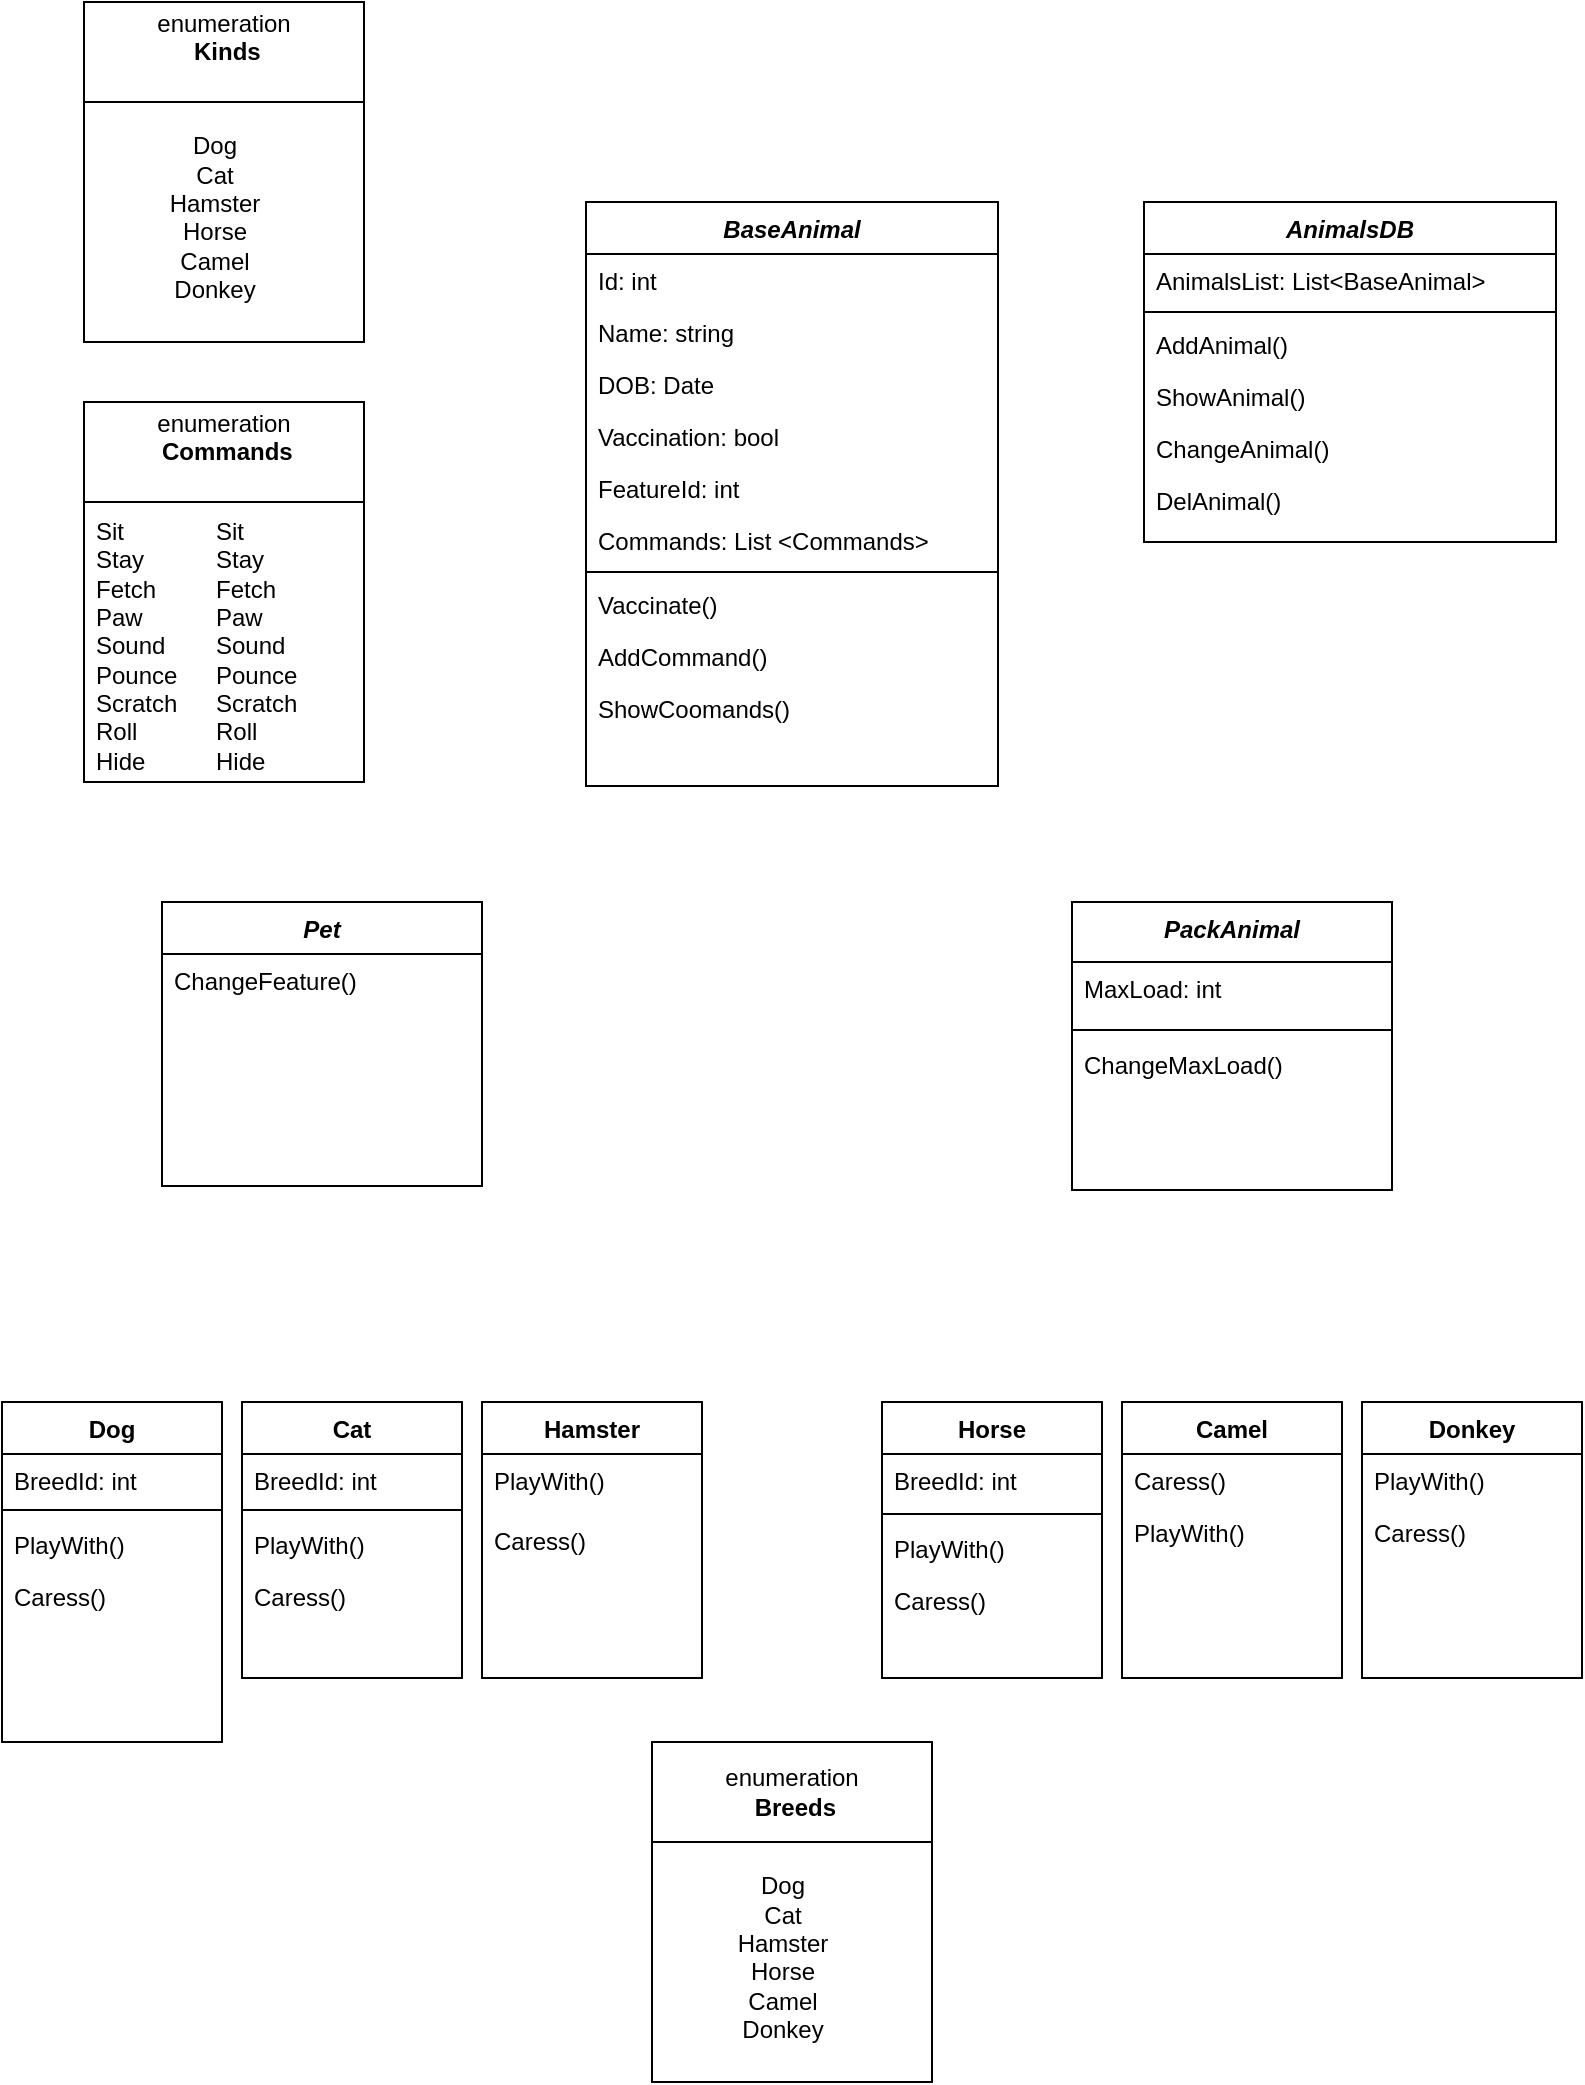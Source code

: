 <mxfile>
    <diagram id="C5RBs43oDa-KdzZeNtuy" name="Page-1">
        <mxGraphModel dx="750" dy="434" grid="1" gridSize="10" guides="1" tooltips="1" connect="1" arrows="1" fold="1" page="1" pageScale="1" pageWidth="827" pageHeight="1169" math="0" shadow="0">
            <root>
                <mxCell id="WIyWlLk6GJQsqaUBKTNV-0"/>
                <mxCell id="WIyWlLk6GJQsqaUBKTNV-1" parent="WIyWlLk6GJQsqaUBKTNV-0"/>
                <mxCell id="zkfFHV4jXpPFQw0GAbJ--0" value="BaseAnimal" style="swimlane;fontStyle=3;align=center;verticalAlign=top;childLayout=stackLayout;horizontal=1;startSize=26;horizontalStack=0;resizeParent=1;resizeLast=0;collapsible=1;marginBottom=0;rounded=0;shadow=0;strokeWidth=1;" parent="WIyWlLk6GJQsqaUBKTNV-1" vertex="1">
                    <mxGeometry x="311" y="110" width="206" height="292" as="geometry">
                        <mxRectangle x="230" y="140" width="160" height="26" as="alternateBounds"/>
                    </mxGeometry>
                </mxCell>
                <mxCell id="7IDRdSxYUs9phmuUMb_G-0" value="Id: int&#10;" style="text;align=left;verticalAlign=top;spacingLeft=4;spacingRight=4;overflow=hidden;rotatable=0;points=[[0,0.5],[1,0.5]];portConstraint=eastwest;" parent="zkfFHV4jXpPFQw0GAbJ--0" vertex="1">
                    <mxGeometry y="26" width="206" height="26" as="geometry"/>
                </mxCell>
                <mxCell id="zkfFHV4jXpPFQw0GAbJ--1" value="Name: string&#10;" style="text;align=left;verticalAlign=top;spacingLeft=4;spacingRight=4;overflow=hidden;rotatable=0;points=[[0,0.5],[1,0.5]];portConstraint=eastwest;" parent="zkfFHV4jXpPFQw0GAbJ--0" vertex="1">
                    <mxGeometry y="52" width="206" height="26" as="geometry"/>
                </mxCell>
                <mxCell id="zkfFHV4jXpPFQw0GAbJ--2" value="DOB: Date&#10;" style="text;align=left;verticalAlign=top;spacingLeft=4;spacingRight=4;overflow=hidden;rotatable=0;points=[[0,0.5],[1,0.5]];portConstraint=eastwest;rounded=0;shadow=0;html=0;" parent="zkfFHV4jXpPFQw0GAbJ--0" vertex="1">
                    <mxGeometry y="78" width="206" height="26" as="geometry"/>
                </mxCell>
                <mxCell id="ydapKLzkqh-_LXzJ8y_M-8" value="Vaccination: bool&#10;&#10;" style="text;align=left;verticalAlign=top;spacingLeft=4;spacingRight=4;overflow=hidden;rotatable=0;points=[[0,0.5],[1,0.5]];portConstraint=eastwest;rounded=0;shadow=0;html=0;" parent="zkfFHV4jXpPFQw0GAbJ--0" vertex="1">
                    <mxGeometry y="104" width="206" height="26" as="geometry"/>
                </mxCell>
                <mxCell id="ydapKLzkqh-_LXzJ8y_M-23" value="FeatureId: int" style="text;align=left;verticalAlign=top;spacingLeft=4;spacingRight=4;overflow=hidden;rotatable=0;points=[[0,0.5],[1,0.5]];portConstraint=eastwest;rounded=0;shadow=0;html=0;" parent="zkfFHV4jXpPFQw0GAbJ--0" vertex="1">
                    <mxGeometry y="130" width="206" height="26" as="geometry"/>
                </mxCell>
                <mxCell id="7IDRdSxYUs9phmuUMb_G-2" value="Commands: List &lt;Commands&gt;" style="text;align=left;verticalAlign=top;spacingLeft=4;spacingRight=4;overflow=hidden;rotatable=0;points=[[0,0.5],[1,0.5]];portConstraint=eastwest;rounded=0;shadow=0;html=0;" parent="zkfFHV4jXpPFQw0GAbJ--0" vertex="1">
                    <mxGeometry y="156" width="206" height="26" as="geometry"/>
                </mxCell>
                <mxCell id="zkfFHV4jXpPFQw0GAbJ--4" value="" style="line;html=1;strokeWidth=1;align=left;verticalAlign=middle;spacingTop=-1;spacingLeft=3;spacingRight=3;rotatable=0;labelPosition=right;points=[];portConstraint=eastwest;" parent="zkfFHV4jXpPFQw0GAbJ--0" vertex="1">
                    <mxGeometry y="182" width="206" height="6" as="geometry"/>
                </mxCell>
                <mxCell id="ydapKLzkqh-_LXzJ8y_M-9" value="Vaccinate()&#10;" style="text;align=left;verticalAlign=top;spacingLeft=4;spacingRight=4;overflow=hidden;rotatable=0;points=[[0,0.5],[1,0.5]];portConstraint=eastwest;" parent="zkfFHV4jXpPFQw0GAbJ--0" vertex="1">
                    <mxGeometry y="188" width="206" height="26" as="geometry"/>
                </mxCell>
                <mxCell id="ydapKLzkqh-_LXzJ8y_M-116" value="AddCommand()" style="text;align=left;verticalAlign=top;spacingLeft=4;spacingRight=4;overflow=hidden;rotatable=0;points=[[0,0.5],[1,0.5]];portConstraint=eastwest;" parent="zkfFHV4jXpPFQw0GAbJ--0" vertex="1">
                    <mxGeometry y="214" width="206" height="26" as="geometry"/>
                </mxCell>
                <mxCell id="ydapKLzkqh-_LXzJ8y_M-117" value="ShowCoomands()" style="text;align=left;verticalAlign=top;spacingLeft=4;spacingRight=4;overflow=hidden;rotatable=0;points=[[0,0.5],[1,0.5]];portConstraint=eastwest;" parent="zkfFHV4jXpPFQw0GAbJ--0" vertex="1">
                    <mxGeometry y="240" width="206" height="26" as="geometry"/>
                </mxCell>
                <mxCell id="zkfFHV4jXpPFQw0GAbJ--6" value="Pet&#10;" style="swimlane;fontStyle=3;align=center;verticalAlign=top;childLayout=stackLayout;horizontal=1;startSize=26;horizontalStack=0;resizeParent=1;resizeLast=0;collapsible=1;marginBottom=0;rounded=0;shadow=0;strokeWidth=1;" parent="WIyWlLk6GJQsqaUBKTNV-1" vertex="1">
                    <mxGeometry x="99" y="460" width="160" height="142" as="geometry">
                        <mxRectangle x="130" y="380" width="160" height="26" as="alternateBounds"/>
                    </mxGeometry>
                </mxCell>
                <mxCell id="0" value="ChangeFeature()" style="text;align=left;verticalAlign=top;spacingLeft=4;spacingRight=4;overflow=hidden;rotatable=0;points=[[0,0.5],[1,0.5]];portConstraint=eastwest;" vertex="1" parent="zkfFHV4jXpPFQw0GAbJ--6">
                    <mxGeometry y="26" width="160" height="26" as="geometry"/>
                </mxCell>
                <mxCell id="zkfFHV4jXpPFQw0GAbJ--13" value="PackAnimal" style="swimlane;fontStyle=3;align=center;verticalAlign=top;childLayout=stackLayout;horizontal=1;startSize=30;horizontalStack=0;resizeParent=1;resizeLast=0;collapsible=1;marginBottom=0;rounded=0;shadow=0;strokeWidth=1;" parent="WIyWlLk6GJQsqaUBKTNV-1" vertex="1">
                    <mxGeometry x="554" y="460" width="160" height="144" as="geometry">
                        <mxRectangle x="340" y="380" width="170" height="26" as="alternateBounds"/>
                    </mxGeometry>
                </mxCell>
                <mxCell id="qw38u8NzfX-p76I9Tb4L-2" value="MaxLoad: int" style="text;align=left;verticalAlign=top;spacingLeft=4;spacingRight=4;overflow=hidden;rotatable=0;points=[[0,0.5],[1,0.5]];portConstraint=eastwest;rounded=0;shadow=0;html=0;" parent="zkfFHV4jXpPFQw0GAbJ--13" vertex="1">
                    <mxGeometry y="30" width="160" height="30" as="geometry"/>
                </mxCell>
                <mxCell id="ydapKLzkqh-_LXzJ8y_M-77" value="" style="line;html=1;strokeWidth=1;align=left;verticalAlign=middle;spacingTop=-1;spacingLeft=3;spacingRight=3;rotatable=0;labelPosition=right;points=[];portConstraint=eastwest;" parent="zkfFHV4jXpPFQw0GAbJ--13" vertex="1">
                    <mxGeometry y="60" width="160" height="8" as="geometry"/>
                </mxCell>
                <mxCell id="qw38u8NzfX-p76I9Tb4L-12" value="ChangeMaxLoad()" style="text;align=left;verticalAlign=top;spacingLeft=4;spacingRight=4;overflow=hidden;rotatable=0;points=[[0,0.5],[1,0.5]];portConstraint=eastwest;" parent="zkfFHV4jXpPFQw0GAbJ--13" vertex="1">
                    <mxGeometry y="68" width="160" height="26" as="geometry"/>
                </mxCell>
                <mxCell id="ydapKLzkqh-_LXzJ8y_M-26" value="Dog" style="swimlane;fontStyle=1;align=center;verticalAlign=top;childLayout=stackLayout;horizontal=1;startSize=26;horizontalStack=0;resizeParent=1;resizeLast=0;collapsible=1;marginBottom=0;rounded=0;shadow=0;strokeWidth=1;" parent="WIyWlLk6GJQsqaUBKTNV-1" vertex="1">
                    <mxGeometry x="19" y="710" width="110" height="170" as="geometry">
                        <mxRectangle x="130" y="380" width="160" height="26" as="alternateBounds"/>
                    </mxGeometry>
                </mxCell>
                <mxCell id="qw38u8NzfX-p76I9Tb4L-0" value="BreedId: int" style="text;align=left;verticalAlign=top;spacingLeft=4;spacingRight=4;overflow=hidden;rotatable=0;points=[[0,0.5],[1,0.5]];portConstraint=eastwest;rounded=0;shadow=0;html=0;" parent="ydapKLzkqh-_LXzJ8y_M-26" vertex="1">
                    <mxGeometry y="26" width="110" height="24" as="geometry"/>
                </mxCell>
                <mxCell id="ydapKLzkqh-_LXzJ8y_M-29" value="" style="line;html=1;strokeWidth=1;align=left;verticalAlign=middle;spacingTop=-1;spacingLeft=3;spacingRight=3;rotatable=0;labelPosition=right;points=[];portConstraint=eastwest;" parent="ydapKLzkqh-_LXzJ8y_M-26" vertex="1">
                    <mxGeometry y="50" width="110" height="8" as="geometry"/>
                </mxCell>
                <mxCell id="ydapKLzkqh-_LXzJ8y_M-30" value="PlayWith()" style="text;align=left;verticalAlign=top;spacingLeft=4;spacingRight=4;overflow=hidden;rotatable=0;points=[[0,0.5],[1,0.5]];portConstraint=eastwest;" parent="ydapKLzkqh-_LXzJ8y_M-26" vertex="1">
                    <mxGeometry y="58" width="110" height="26" as="geometry"/>
                </mxCell>
                <mxCell id="ydapKLzkqh-_LXzJ8y_M-31" value="Caress()" style="text;align=left;verticalAlign=top;spacingLeft=4;spacingRight=4;overflow=hidden;rotatable=0;points=[[0,0.5],[1,0.5]];portConstraint=eastwest;" parent="ydapKLzkqh-_LXzJ8y_M-26" vertex="1">
                    <mxGeometry y="84" width="110" height="26" as="geometry"/>
                </mxCell>
                <mxCell id="ydapKLzkqh-_LXzJ8y_M-56" value="Cat" style="swimlane;fontStyle=1;align=center;verticalAlign=top;childLayout=stackLayout;horizontal=1;startSize=26;horizontalStack=0;resizeParent=1;resizeLast=0;collapsible=1;marginBottom=0;rounded=0;shadow=0;strokeWidth=1;" parent="WIyWlLk6GJQsqaUBKTNV-1" vertex="1">
                    <mxGeometry x="139" y="710" width="110" height="138" as="geometry">
                        <mxRectangle x="130" y="380" width="160" height="26" as="alternateBounds"/>
                    </mxGeometry>
                </mxCell>
                <mxCell id="qw38u8NzfX-p76I9Tb4L-1" value="BreedId: int" style="text;align=left;verticalAlign=top;spacingLeft=4;spacingRight=4;overflow=hidden;rotatable=0;points=[[0,0.5],[1,0.5]];portConstraint=eastwest;rounded=0;shadow=0;html=0;" parent="ydapKLzkqh-_LXzJ8y_M-56" vertex="1">
                    <mxGeometry y="26" width="110" height="24" as="geometry"/>
                </mxCell>
                <mxCell id="ydapKLzkqh-_LXzJ8y_M-59" value="" style="line;html=1;strokeWidth=1;align=left;verticalAlign=middle;spacingTop=-1;spacingLeft=3;spacingRight=3;rotatable=0;labelPosition=right;points=[];portConstraint=eastwest;" parent="ydapKLzkqh-_LXzJ8y_M-56" vertex="1">
                    <mxGeometry y="50" width="110" height="8" as="geometry"/>
                </mxCell>
                <mxCell id="ydapKLzkqh-_LXzJ8y_M-60" value="PlayWith()" style="text;align=left;verticalAlign=top;spacingLeft=4;spacingRight=4;overflow=hidden;rotatable=0;points=[[0,0.5],[1,0.5]];portConstraint=eastwest;" parent="ydapKLzkqh-_LXzJ8y_M-56" vertex="1">
                    <mxGeometry y="58" width="110" height="26" as="geometry"/>
                </mxCell>
                <mxCell id="ydapKLzkqh-_LXzJ8y_M-61" value="Caress()" style="text;align=left;verticalAlign=top;spacingLeft=4;spacingRight=4;overflow=hidden;rotatable=0;points=[[0,0.5],[1,0.5]];portConstraint=eastwest;" parent="ydapKLzkqh-_LXzJ8y_M-56" vertex="1">
                    <mxGeometry y="84" width="110" height="26" as="geometry"/>
                </mxCell>
                <mxCell id="ydapKLzkqh-_LXzJ8y_M-62" value="Hamster" style="swimlane;fontStyle=1;align=center;verticalAlign=top;childLayout=stackLayout;horizontal=1;startSize=26;horizontalStack=0;resizeParent=1;resizeLast=0;collapsible=1;marginBottom=0;rounded=0;shadow=0;strokeWidth=1;" parent="WIyWlLk6GJQsqaUBKTNV-1" vertex="1">
                    <mxGeometry x="259" y="710" width="110" height="138" as="geometry">
                        <mxRectangle x="130" y="380" width="160" height="26" as="alternateBounds"/>
                    </mxGeometry>
                </mxCell>
                <mxCell id="ydapKLzkqh-_LXzJ8y_M-66" value="PlayWith()" style="text;align=left;verticalAlign=top;spacingLeft=4;spacingRight=4;overflow=hidden;rotatable=0;points=[[0,0.5],[1,0.5]];portConstraint=eastwest;" parent="ydapKLzkqh-_LXzJ8y_M-62" vertex="1">
                    <mxGeometry y="26" width="110" height="30" as="geometry"/>
                </mxCell>
                <mxCell id="ydapKLzkqh-_LXzJ8y_M-67" value="Caress()" style="text;align=left;verticalAlign=top;spacingLeft=4;spacingRight=4;overflow=hidden;rotatable=0;points=[[0,0.5],[1,0.5]];portConstraint=eastwest;" parent="ydapKLzkqh-_LXzJ8y_M-62" vertex="1">
                    <mxGeometry y="56" width="110" height="26" as="geometry"/>
                </mxCell>
                <mxCell id="ydapKLzkqh-_LXzJ8y_M-68" value="Horse" style="swimlane;fontStyle=1;align=center;verticalAlign=top;childLayout=stackLayout;horizontal=1;startSize=26;horizontalStack=0;resizeParent=1;resizeLast=0;collapsible=1;marginBottom=0;rounded=0;shadow=0;strokeWidth=1;" parent="WIyWlLk6GJQsqaUBKTNV-1" vertex="1">
                    <mxGeometry x="459" y="710" width="110" height="138" as="geometry">
                        <mxRectangle x="130" y="380" width="160" height="26" as="alternateBounds"/>
                    </mxGeometry>
                </mxCell>
                <mxCell id="ydapKLzkqh-_LXzJ8y_M-69" value="BreedId: int" style="text;align=left;verticalAlign=top;spacingLeft=4;spacingRight=4;overflow=hidden;rotatable=0;points=[[0,0.5],[1,0.5]];portConstraint=eastwest;rounded=0;shadow=0;html=0;" parent="ydapKLzkqh-_LXzJ8y_M-68" vertex="1">
                    <mxGeometry y="26" width="110" height="26" as="geometry"/>
                </mxCell>
                <mxCell id="ydapKLzkqh-_LXzJ8y_M-71" value="" style="line;html=1;strokeWidth=1;align=left;verticalAlign=middle;spacingTop=-1;spacingLeft=3;spacingRight=3;rotatable=0;labelPosition=right;points=[];portConstraint=eastwest;" parent="ydapKLzkqh-_LXzJ8y_M-68" vertex="1">
                    <mxGeometry y="52" width="110" height="8" as="geometry"/>
                </mxCell>
                <mxCell id="ydapKLzkqh-_LXzJ8y_M-72" value="PlayWith()" style="text;align=left;verticalAlign=top;spacingLeft=4;spacingRight=4;overflow=hidden;rotatable=0;points=[[0,0.5],[1,0.5]];portConstraint=eastwest;" parent="ydapKLzkqh-_LXzJ8y_M-68" vertex="1">
                    <mxGeometry y="60" width="110" height="26" as="geometry"/>
                </mxCell>
                <mxCell id="ydapKLzkqh-_LXzJ8y_M-73" value="Caress()" style="text;align=left;verticalAlign=top;spacingLeft=4;spacingRight=4;overflow=hidden;rotatable=0;points=[[0,0.5],[1,0.5]];portConstraint=eastwest;" parent="ydapKLzkqh-_LXzJ8y_M-68" vertex="1">
                    <mxGeometry y="86" width="110" height="26" as="geometry"/>
                </mxCell>
                <mxCell id="ydapKLzkqh-_LXzJ8y_M-74" value="Camel" style="swimlane;fontStyle=1;align=center;verticalAlign=top;childLayout=stackLayout;horizontal=1;startSize=26;horizontalStack=0;resizeParent=1;resizeLast=0;collapsible=1;marginBottom=0;rounded=0;shadow=0;strokeWidth=1;" parent="WIyWlLk6GJQsqaUBKTNV-1" vertex="1">
                    <mxGeometry x="579" y="710" width="110" height="138" as="geometry">
                        <mxRectangle x="130" y="380" width="160" height="26" as="alternateBounds"/>
                    </mxGeometry>
                </mxCell>
                <mxCell id="ydapKLzkqh-_LXzJ8y_M-79" value="Caress()" style="text;align=left;verticalAlign=top;spacingLeft=4;spacingRight=4;overflow=hidden;rotatable=0;points=[[0,0.5],[1,0.5]];portConstraint=eastwest;" parent="ydapKLzkqh-_LXzJ8y_M-74" vertex="1">
                    <mxGeometry y="26" width="110" height="26" as="geometry"/>
                </mxCell>
                <mxCell id="ydapKLzkqh-_LXzJ8y_M-78" value="PlayWith()" style="text;align=left;verticalAlign=top;spacingLeft=4;spacingRight=4;overflow=hidden;rotatable=0;points=[[0,0.5],[1,0.5]];portConstraint=eastwest;" parent="ydapKLzkqh-_LXzJ8y_M-74" vertex="1">
                    <mxGeometry y="52" width="110" height="26" as="geometry"/>
                </mxCell>
                <mxCell id="ydapKLzkqh-_LXzJ8y_M-80" value="Donkey" style="swimlane;fontStyle=1;align=center;verticalAlign=top;childLayout=stackLayout;horizontal=1;startSize=26;horizontalStack=0;resizeParent=1;resizeLast=0;collapsible=1;marginBottom=0;rounded=0;shadow=0;strokeWidth=1;" parent="WIyWlLk6GJQsqaUBKTNV-1" vertex="1">
                    <mxGeometry x="699" y="710" width="110" height="138" as="geometry">
                        <mxRectangle x="130" y="380" width="160" height="26" as="alternateBounds"/>
                    </mxGeometry>
                </mxCell>
                <mxCell id="ydapKLzkqh-_LXzJ8y_M-84" value="PlayWith()" style="text;align=left;verticalAlign=top;spacingLeft=4;spacingRight=4;overflow=hidden;rotatable=0;points=[[0,0.5],[1,0.5]];portConstraint=eastwest;" parent="ydapKLzkqh-_LXzJ8y_M-80" vertex="1">
                    <mxGeometry y="26" width="110" height="26" as="geometry"/>
                </mxCell>
                <mxCell id="ydapKLzkqh-_LXzJ8y_M-85" value="Caress()" style="text;align=left;verticalAlign=top;spacingLeft=4;spacingRight=4;overflow=hidden;rotatable=0;points=[[0,0.5],[1,0.5]];portConstraint=eastwest;" parent="ydapKLzkqh-_LXzJ8y_M-80" vertex="1">
                    <mxGeometry y="52" width="110" height="26" as="geometry"/>
                </mxCell>
                <mxCell id="ydapKLzkqh-_LXzJ8y_M-103" value="enumeration&lt;div&gt;&amp;nbsp;&lt;b&gt;Commands&lt;/b&gt;&lt;div&gt;&lt;br&gt;&lt;/div&gt;&lt;/div&gt;" style="swimlane;whiteSpace=wrap;html=1;startSize=50;fontStyle=0" parent="WIyWlLk6GJQsqaUBKTNV-1" vertex="1">
                    <mxGeometry x="60" y="210" width="140" height="190" as="geometry"/>
                </mxCell>
                <mxCell id="ydapKLzkqh-_LXzJ8y_M-111" value="Sit&lt;div&gt;Stay&lt;/div&gt;&lt;div&gt;Fetch&lt;/div&gt;&lt;div&gt;Paw&lt;/div&gt;&lt;div&gt;Sound&lt;/div&gt;&lt;div&gt;Pounce&lt;/div&gt;&lt;div&gt;Scratch&lt;/div&gt;&lt;div&gt;&lt;span style=&quot;background-color: initial;&quot;&gt;Roll&lt;/span&gt;&lt;br&gt;&lt;/div&gt;&lt;div&gt;&lt;span style=&quot;background-color: initial;&quot;&gt;Hide&lt;/span&gt;&lt;/div&gt;" style="text;html=1;align=left;verticalAlign=middle;resizable=0;points=[];autosize=1;strokeColor=none;fillColor=none;spacingRight=4;spacingLeft=4;" parent="ydapKLzkqh-_LXzJ8y_M-103" vertex="1">
                    <mxGeometry y="52" width="70" height="140" as="geometry"/>
                </mxCell>
                <mxCell id="ydapKLzkqh-_LXzJ8y_M-119" value="Sit&lt;div&gt;Stay&lt;/div&gt;&lt;div&gt;Fetch&lt;/div&gt;&lt;div&gt;Paw&lt;/div&gt;&lt;div&gt;Sound&lt;/div&gt;&lt;div&gt;Pounce&lt;/div&gt;&lt;div&gt;Scratch&lt;/div&gt;&lt;div&gt;&lt;span style=&quot;background-color: initial;&quot;&gt;Roll&lt;/span&gt;&lt;br&gt;&lt;/div&gt;&lt;div&gt;&lt;span style=&quot;background-color: initial;&quot;&gt;Hide&lt;/span&gt;&lt;/div&gt;" style="text;html=1;align=left;verticalAlign=middle;resizable=0;points=[];autosize=1;strokeColor=none;fillColor=none;spacingRight=4;spacingLeft=4;" parent="ydapKLzkqh-_LXzJ8y_M-103" vertex="1">
                    <mxGeometry x="60" y="52" width="70" height="140" as="geometry"/>
                </mxCell>
                <mxCell id="qw38u8NzfX-p76I9Tb4L-6" value="enumeration&lt;div&gt;&amp;nbsp;&lt;b&gt;Kinds&lt;/b&gt;&lt;div&gt;&lt;br&gt;&lt;/div&gt;&lt;/div&gt;" style="swimlane;whiteSpace=wrap;html=1;startSize=50;fontStyle=0" parent="WIyWlLk6GJQsqaUBKTNV-1" vertex="1">
                    <mxGeometry x="60" y="10" width="140" height="170" as="geometry"/>
                </mxCell>
                <mxCell id="7IDRdSxYUs9phmuUMb_G-3" value="Dog&lt;div&gt;Cat&lt;/div&gt;&lt;div&gt;Hamster&lt;/div&gt;&lt;div&gt;Horse&lt;/div&gt;&lt;div&gt;Camel&lt;/div&gt;&lt;div&gt;Donkey&lt;/div&gt;&lt;div&gt;&lt;br&gt;&lt;/div&gt;" style="text;html=1;align=center;verticalAlign=middle;resizable=0;points=[];autosize=1;strokeColor=none;fillColor=none;" parent="qw38u8NzfX-p76I9Tb4L-6" vertex="1">
                    <mxGeometry x="30" y="60" width="70" height="110" as="geometry"/>
                </mxCell>
                <mxCell id="qw38u8NzfX-p76I9Tb4L-13" value="AnimalsDB&#10;" style="swimlane;fontStyle=3;align=center;verticalAlign=top;childLayout=stackLayout;horizontal=1;startSize=26;horizontalStack=0;resizeParent=1;resizeLast=0;collapsible=1;marginBottom=0;rounded=0;shadow=0;strokeWidth=1;" parent="WIyWlLk6GJQsqaUBKTNV-1" vertex="1">
                    <mxGeometry x="590" y="110" width="206" height="170" as="geometry">
                        <mxRectangle x="230" y="140" width="160" height="26" as="alternateBounds"/>
                    </mxGeometry>
                </mxCell>
                <mxCell id="qw38u8NzfX-p76I9Tb4L-14" value="AnimalsList: List&lt;BaseAnimal&gt;" style="text;align=left;verticalAlign=top;spacingLeft=4;spacingRight=4;overflow=hidden;rotatable=0;points=[[0,0.5],[1,0.5]];portConstraint=eastwest;" parent="qw38u8NzfX-p76I9Tb4L-13" vertex="1">
                    <mxGeometry y="26" width="206" height="26" as="geometry"/>
                </mxCell>
                <mxCell id="qw38u8NzfX-p76I9Tb4L-19" value="" style="line;html=1;strokeWidth=1;align=left;verticalAlign=middle;spacingTop=-1;spacingLeft=3;spacingRight=3;rotatable=0;labelPosition=right;points=[];portConstraint=eastwest;" parent="qw38u8NzfX-p76I9Tb4L-13" vertex="1">
                    <mxGeometry y="52" width="206" height="6" as="geometry"/>
                </mxCell>
                <mxCell id="qw38u8NzfX-p76I9Tb4L-20" value="AddAnimal()" style="text;align=left;verticalAlign=top;spacingLeft=4;spacingRight=4;overflow=hidden;rotatable=0;points=[[0,0.5],[1,0.5]];portConstraint=eastwest;" parent="qw38u8NzfX-p76I9Tb4L-13" vertex="1">
                    <mxGeometry y="58" width="206" height="26" as="geometry"/>
                </mxCell>
                <mxCell id="qw38u8NzfX-p76I9Tb4L-21" value="ShowAnimal()" style="text;align=left;verticalAlign=top;spacingLeft=4;spacingRight=4;overflow=hidden;rotatable=0;points=[[0,0.5],[1,0.5]];portConstraint=eastwest;" parent="qw38u8NzfX-p76I9Tb4L-13" vertex="1">
                    <mxGeometry y="84" width="206" height="26" as="geometry"/>
                </mxCell>
                <mxCell id="qw38u8NzfX-p76I9Tb4L-23" value="ChangeAnimal()" style="text;align=left;verticalAlign=top;spacingLeft=4;spacingRight=4;overflow=hidden;rotatable=0;points=[[0,0.5],[1,0.5]];portConstraint=eastwest;" parent="qw38u8NzfX-p76I9Tb4L-13" vertex="1">
                    <mxGeometry y="110" width="206" height="26" as="geometry"/>
                </mxCell>
                <mxCell id="qw38u8NzfX-p76I9Tb4L-22" value="DelAnimal()" style="text;align=left;verticalAlign=top;spacingLeft=4;spacingRight=4;overflow=hidden;rotatable=0;points=[[0,0.5],[1,0.5]];portConstraint=eastwest;" parent="qw38u8NzfX-p76I9Tb4L-13" vertex="1">
                    <mxGeometry y="136" width="206" height="26" as="geometry"/>
                </mxCell>
                <mxCell id="7IDRdSxYUs9phmuUMb_G-5" value="enumeration&lt;div&gt;&amp;nbsp;&lt;b&gt;Breeds&lt;/b&gt;&lt;/div&gt;" style="swimlane;whiteSpace=wrap;html=1;startSize=50;fontStyle=0" parent="WIyWlLk6GJQsqaUBKTNV-1" vertex="1">
                    <mxGeometry x="344" y="880" width="140" height="170" as="geometry"/>
                </mxCell>
                <mxCell id="7IDRdSxYUs9phmuUMb_G-6" value="Dog&lt;div&gt;Cat&lt;/div&gt;&lt;div&gt;Hamster&lt;/div&gt;&lt;div&gt;Horse&lt;/div&gt;&lt;div&gt;Camel&lt;/div&gt;&lt;div&gt;Donkey&lt;/div&gt;&lt;div&gt;&lt;br&gt;&lt;/div&gt;" style="text;html=1;align=center;verticalAlign=middle;resizable=0;points=[];autosize=1;strokeColor=none;fillColor=none;" parent="7IDRdSxYUs9phmuUMb_G-5" vertex="1">
                    <mxGeometry x="30" y="60" width="70" height="110" as="geometry"/>
                </mxCell>
            </root>
        </mxGraphModel>
    </diagram>
</mxfile>